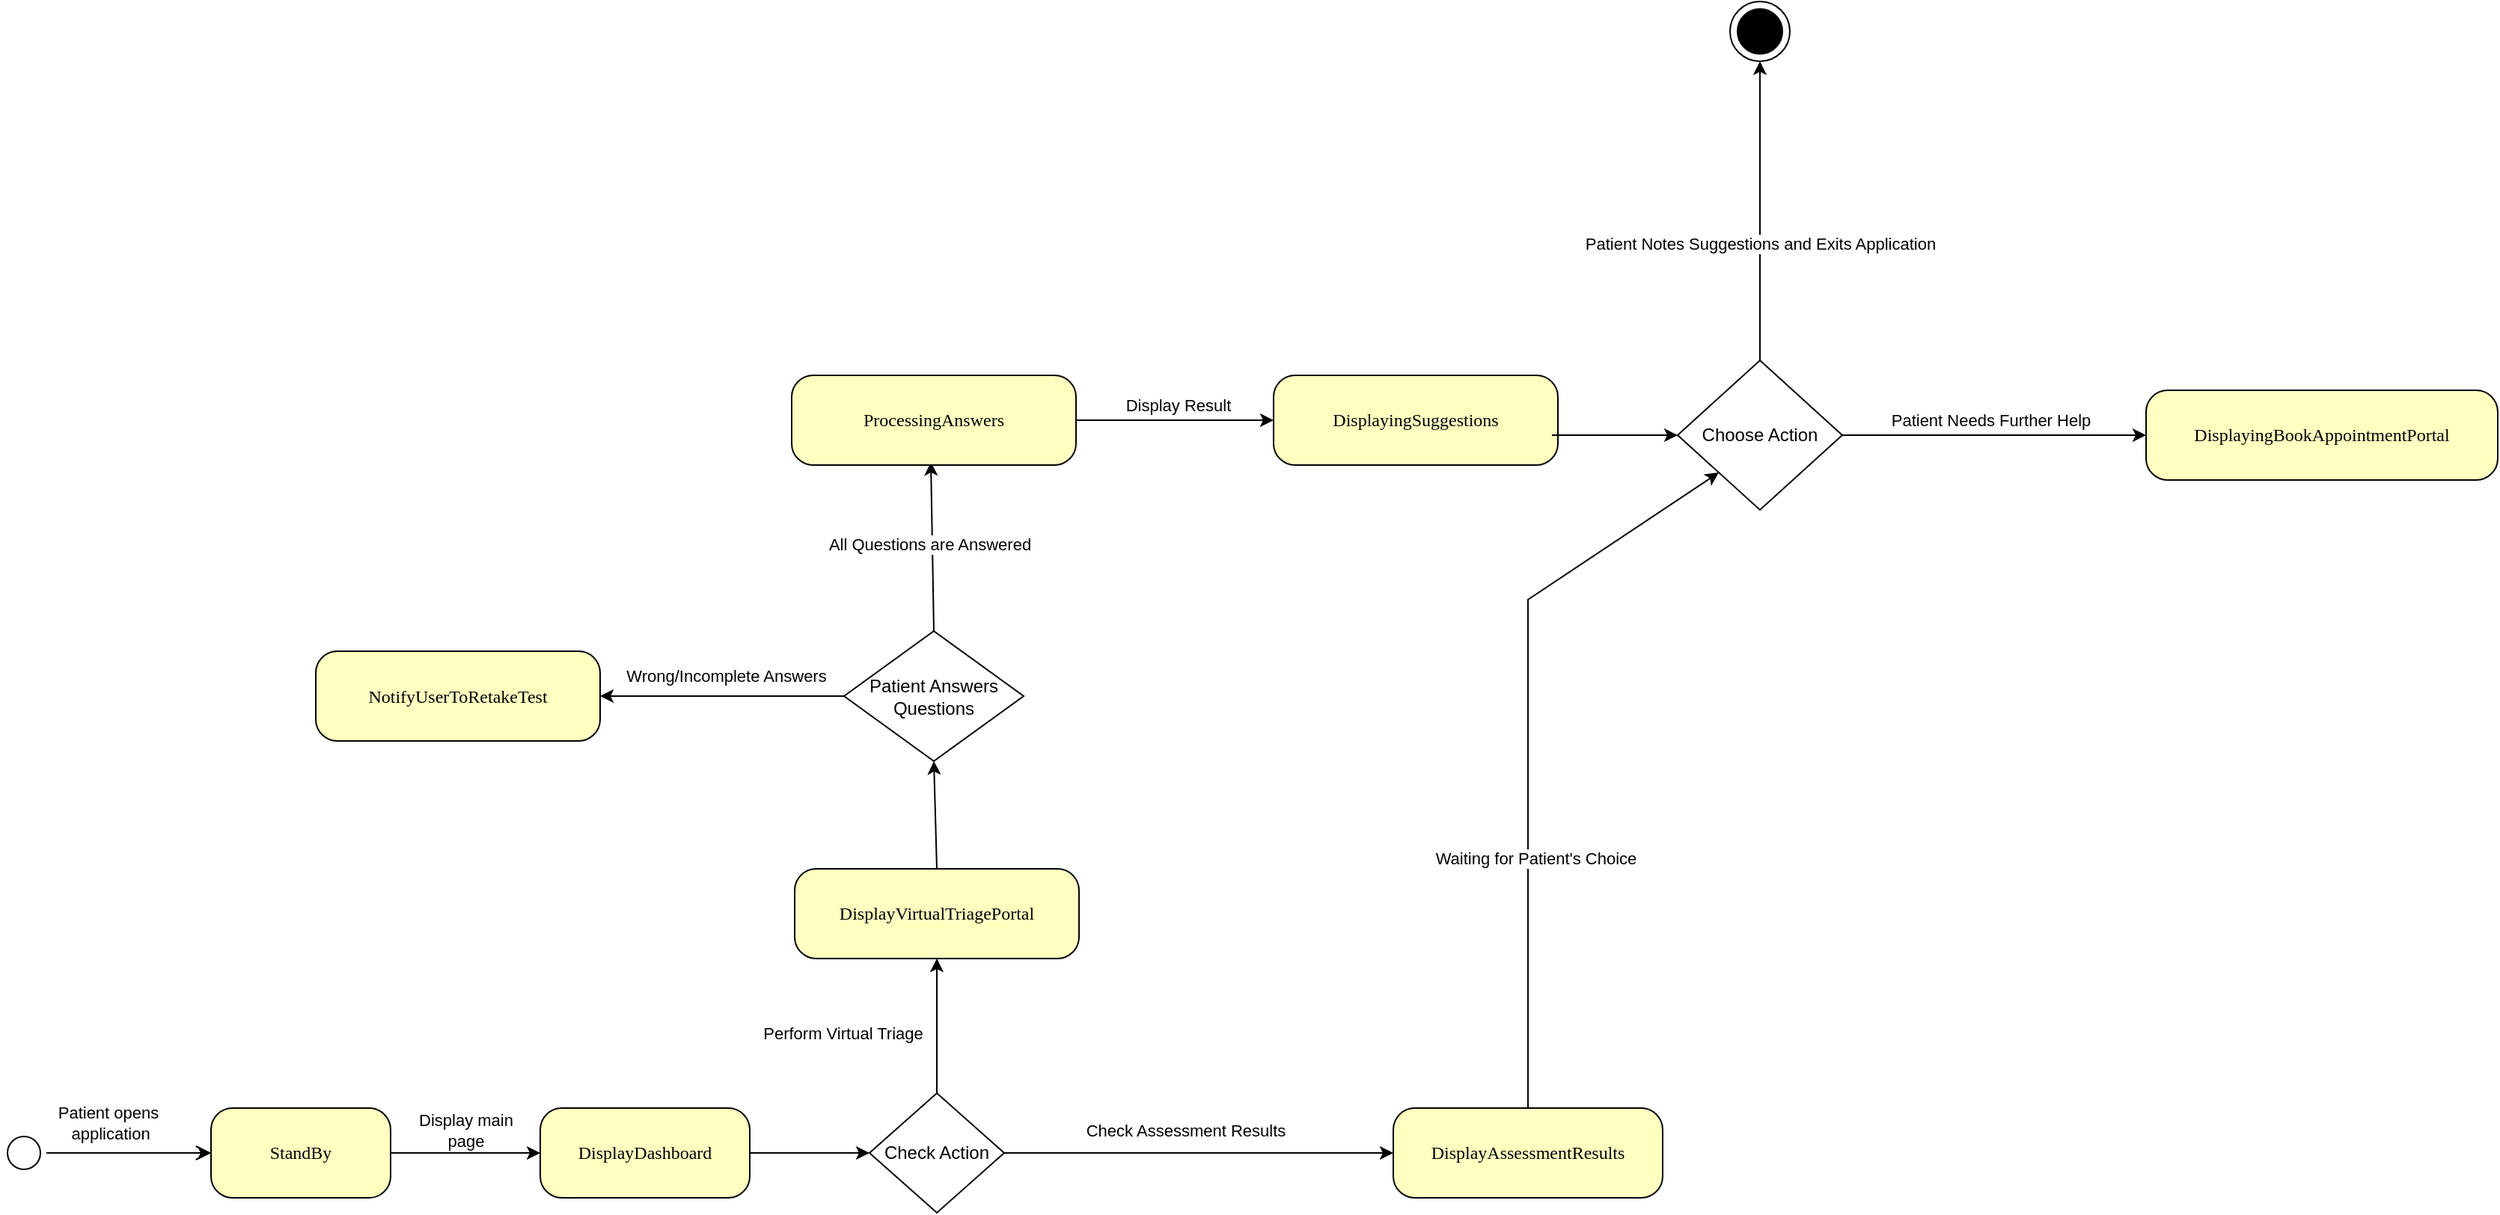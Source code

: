 <mxfile version="24.7.17">
  <diagram name="Page-1" id="58cdce13-f638-feb5-8d6f-7d28b1aa9fa0">
    <mxGraphModel dx="1213" dy="1513" grid="1" gridSize="10" guides="1" tooltips="1" connect="1" arrows="1" fold="1" page="1" pageScale="1" pageWidth="1100" pageHeight="850" background="none" math="0" shadow="0">
      <root>
        <mxCell id="0" />
        <mxCell id="1" parent="0" />
        <mxCell id="khgSbVMLil51bQNxHi0z-4" value="" style="edgeStyle=orthogonalEdgeStyle;rounded=0;orthogonalLoop=1;jettySize=auto;html=1;" parent="1" source="382b91b5511bd0f7-1" target="382b91b5511bd0f7-6" edge="1">
          <mxGeometry relative="1" as="geometry" />
        </mxCell>
        <mxCell id="382b91b5511bd0f7-1" value="" style="ellipse;html=1;shape=startState;fillColor=#FFFFFF;strokeColor=#050000;rounded=1;shadow=0;comic=0;labelBackgroundColor=none;fontFamily=Verdana;fontSize=12;fontColor=#000000;align=center;direction=south;" parent="1" vertex="1">
          <mxGeometry x="100" y="135" width="30" height="30" as="geometry" />
        </mxCell>
        <mxCell id="382b91b5511bd0f7-6" value="StandBy" style="rounded=1;whiteSpace=wrap;html=1;arcSize=24;fillColor=#ffffc0;strokeColor=#000000;shadow=0;comic=0;labelBackgroundColor=none;fontFamily=Verdana;fontSize=12;fontColor=#000000;align=center;" parent="1" vertex="1">
          <mxGeometry x="240" y="120" width="120" height="60" as="geometry" />
        </mxCell>
        <mxCell id="382b91b5511bd0f7-7" value="DisplayDashboard" style="rounded=1;whiteSpace=wrap;html=1;arcSize=24;fillColor=#ffffc0;strokeColor=#030000;shadow=0;comic=0;labelBackgroundColor=none;fontFamily=Verdana;fontSize=12;fontColor=#000000;align=center;" parent="1" vertex="1">
          <mxGeometry x="460" y="120" width="140" height="60" as="geometry" />
        </mxCell>
        <mxCell id="2a3bc250acf0617d-9" style="edgeStyle=orthogonalEdgeStyle;html=1;labelBackgroundColor=none;endArrow=open;endSize=8;strokeColor=#030000;fontFamily=Verdana;fontSize=12;align=left;" parent="1" source="382b91b5511bd0f7-1" target="382b91b5511bd0f7-6" edge="1">
          <mxGeometry relative="1" as="geometry" />
        </mxCell>
        <mxCell id="khgSbVMLil51bQNxHi0z-3" value="Patient opens&lt;br&gt;&amp;nbsp;application" style="edgeLabel;html=1;align=center;verticalAlign=middle;resizable=0;points=[];" parent="2a3bc250acf0617d-9" vertex="1" connectable="0">
          <mxGeometry x="-0.258" y="-1" relative="1" as="geometry">
            <mxPoint y="-21" as="offset" />
          </mxGeometry>
        </mxCell>
        <mxCell id="khgSbVMLil51bQNxHi0z-1" value="" style="endArrow=classic;html=1;rounded=0;exitX=1;exitY=0.5;exitDx=0;exitDy=0;entryX=0;entryY=0.5;entryDx=0;entryDy=0;" parent="1" source="382b91b5511bd0f7-6" target="382b91b5511bd0f7-7" edge="1">
          <mxGeometry width="50" height="50" relative="1" as="geometry">
            <mxPoint x="520" y="270" as="sourcePoint" />
            <mxPoint x="570" y="220" as="targetPoint" />
          </mxGeometry>
        </mxCell>
        <mxCell id="khgSbVMLil51bQNxHi0z-5" value="Display main&lt;br&gt;page" style="edgeLabel;html=1;align=center;verticalAlign=middle;resizable=0;points=[];" parent="khgSbVMLil51bQNxHi0z-1" vertex="1" connectable="0">
          <mxGeometry x="-0.247" y="1" relative="1" as="geometry">
            <mxPoint x="12" y="-14" as="offset" />
          </mxGeometry>
        </mxCell>
        <mxCell id="khgSbVMLil51bQNxHi0z-6" value="" style="endArrow=classic;html=1;rounded=0;entryX=0;entryY=0.5;entryDx=0;entryDy=0;" parent="1" target="khgSbVMLil51bQNxHi0z-8" edge="1">
          <mxGeometry width="50" height="50" relative="1" as="geometry">
            <mxPoint x="600" y="150" as="sourcePoint" />
            <mxPoint x="700" y="150" as="targetPoint" />
          </mxGeometry>
        </mxCell>
        <mxCell id="khgSbVMLil51bQNxHi0z-8" value="Check Action" style="rhombus;whiteSpace=wrap;html=1;" parent="1" vertex="1">
          <mxGeometry x="680" y="110" width="90" height="80" as="geometry" />
        </mxCell>
        <mxCell id="shUVQg2UjGjNlmGBmeMp-3" value="" style="endArrow=classic;html=1;rounded=0;exitX=1;exitY=0.5;exitDx=0;exitDy=0;" parent="1" source="khgSbVMLil51bQNxHi0z-8" edge="1" target="YRQ_vVGaFmczx08vMhQU-2">
          <mxGeometry width="50" height="50" relative="1" as="geometry">
            <mxPoint x="810" y="149.5" as="sourcePoint" />
            <mxPoint x="940" y="150" as="targetPoint" />
          </mxGeometry>
        </mxCell>
        <mxCell id="shUVQg2UjGjNlmGBmeMp-4" value="Check Assessment Results" style="edgeLabel;html=1;align=center;verticalAlign=middle;resizable=0;points=[];" parent="shUVQg2UjGjNlmGBmeMp-3" vertex="1" connectable="0">
          <mxGeometry x="0.129" y="1" relative="1" as="geometry">
            <mxPoint x="-26" y="-14" as="offset" />
          </mxGeometry>
        </mxCell>
        <mxCell id="shUVQg2UjGjNlmGBmeMp-5" value="" style="endArrow=classic;html=1;rounded=0;exitX=0.5;exitY=0;exitDx=0;exitDy=0;entryX=0.5;entryY=1;entryDx=0;entryDy=0;" parent="1" source="khgSbVMLil51bQNxHi0z-8" edge="1" target="YRQ_vVGaFmczx08vMhQU-3">
          <mxGeometry width="50" height="50" relative="1" as="geometry">
            <mxPoint x="520" y="20" as="sourcePoint" />
            <mxPoint x="725" y="-10" as="targetPoint" />
          </mxGeometry>
        </mxCell>
        <mxCell id="YRQ_vVGaFmczx08vMhQU-1" value="Perform Virtual Triage" style="edgeLabel;html=1;align=center;verticalAlign=middle;resizable=0;points=[];" vertex="1" connectable="0" parent="1">
          <mxGeometry x="652" y="50" as="geometry">
            <mxPoint x="10" y="20" as="offset" />
          </mxGeometry>
        </mxCell>
        <mxCell id="YRQ_vVGaFmczx08vMhQU-2" value="DisplayAssessmentResults" style="rounded=1;whiteSpace=wrap;html=1;arcSize=24;fillColor=#ffffc0;strokeColor=#030000;shadow=0;comic=0;labelBackgroundColor=none;fontFamily=Verdana;fontSize=12;fontColor=#000000;align=center;" vertex="1" parent="1">
          <mxGeometry x="1030" y="120" width="180" height="60" as="geometry" />
        </mxCell>
        <mxCell id="YRQ_vVGaFmczx08vMhQU-3" value="DisplayVirtualTriagePortal" style="rounded=1;whiteSpace=wrap;html=1;arcSize=24;fillColor=#ffffc0;strokeColor=#030000;shadow=0;comic=0;labelBackgroundColor=none;fontFamily=Verdana;fontSize=12;fontColor=#000000;align=center;" vertex="1" parent="1">
          <mxGeometry x="630" y="-40" width="190" height="60" as="geometry" />
        </mxCell>
        <mxCell id="YRQ_vVGaFmczx08vMhQU-5" value="" style="endArrow=classic;html=1;rounded=0;entryX=0.5;entryY=1;entryDx=0;entryDy=0;exitX=0.5;exitY=0;exitDx=0;exitDy=0;" edge="1" parent="1" source="YRQ_vVGaFmczx08vMhQU-3" target="YRQ_vVGaFmczx08vMhQU-6">
          <mxGeometry width="50" height="50" relative="1" as="geometry">
            <mxPoint x="720" y="-50" as="sourcePoint" />
            <mxPoint x="700" y="-140" as="targetPoint" />
          </mxGeometry>
        </mxCell>
        <mxCell id="YRQ_vVGaFmczx08vMhQU-6" value="Patient Answers&lt;br&gt;Questions" style="rhombus;whiteSpace=wrap;html=1;" vertex="1" parent="1">
          <mxGeometry x="663" y="-199" width="120" height="87" as="geometry" />
        </mxCell>
        <mxCell id="YRQ_vVGaFmczx08vMhQU-7" value="" style="endArrow=classic;html=1;rounded=0;exitX=0.5;exitY=0;exitDx=0;exitDy=0;" edge="1" parent="1" source="YRQ_vVGaFmczx08vMhQU-6">
          <mxGeometry width="50" height="50" relative="1" as="geometry">
            <mxPoint x="520" y="-30" as="sourcePoint" />
            <mxPoint x="721" y="-312" as="targetPoint" />
          </mxGeometry>
        </mxCell>
        <mxCell id="YRQ_vVGaFmczx08vMhQU-8" value="All Questions are Answered" style="edgeLabel;html=1;align=center;verticalAlign=middle;resizable=0;points=[];" vertex="1" connectable="0" parent="YRQ_vVGaFmczx08vMhQU-7">
          <mxGeometry x="0.241" y="3" relative="1" as="geometry">
            <mxPoint x="1" y="12" as="offset" />
          </mxGeometry>
        </mxCell>
        <mxCell id="YRQ_vVGaFmczx08vMhQU-9" value="ProcessingAnswers" style="rounded=1;whiteSpace=wrap;html=1;arcSize=24;fillColor=#ffffc0;strokeColor=#030000;shadow=0;comic=0;labelBackgroundColor=none;fontFamily=Verdana;fontSize=12;fontColor=#000000;align=center;" vertex="1" parent="1">
          <mxGeometry x="628" y="-370" width="190" height="60" as="geometry" />
        </mxCell>
        <mxCell id="YRQ_vVGaFmczx08vMhQU-10" value="DisplayingSuggestions" style="rounded=1;whiteSpace=wrap;html=1;arcSize=24;fillColor=#ffffc0;strokeColor=#030000;shadow=0;comic=0;labelBackgroundColor=none;fontFamily=Verdana;fontSize=12;fontColor=#000000;align=center;" vertex="1" parent="1">
          <mxGeometry x="950" y="-370" width="190" height="60" as="geometry" />
        </mxCell>
        <mxCell id="YRQ_vVGaFmczx08vMhQU-11" value="" style="endArrow=classic;html=1;rounded=0;exitX=1;exitY=0.5;exitDx=0;exitDy=0;entryX=0;entryY=0.5;entryDx=0;entryDy=0;" edge="1" parent="1" source="YRQ_vVGaFmczx08vMhQU-9" target="YRQ_vVGaFmczx08vMhQU-10">
          <mxGeometry width="50" height="50" relative="1" as="geometry">
            <mxPoint x="520" y="-130" as="sourcePoint" />
            <mxPoint x="570" y="-180" as="targetPoint" />
          </mxGeometry>
        </mxCell>
        <mxCell id="YRQ_vVGaFmczx08vMhQU-12" value="Display Result" style="edgeLabel;html=1;align=center;verticalAlign=middle;resizable=0;points=[];" vertex="1" connectable="0" parent="YRQ_vVGaFmczx08vMhQU-11">
          <mxGeometry x="0.257" y="-2" relative="1" as="geometry">
            <mxPoint x="-15" y="-12" as="offset" />
          </mxGeometry>
        </mxCell>
        <mxCell id="YRQ_vVGaFmczx08vMhQU-13" value="Choose Action" style="rhombus;whiteSpace=wrap;html=1;" vertex="1" parent="1">
          <mxGeometry x="1220" y="-380" width="110" height="100" as="geometry" />
        </mxCell>
        <mxCell id="YRQ_vVGaFmczx08vMhQU-14" value="" style="endArrow=classic;html=1;rounded=0;entryX=0;entryY=0.5;entryDx=0;entryDy=0;" edge="1" parent="1" target="YRQ_vVGaFmczx08vMhQU-13">
          <mxGeometry width="50" height="50" relative="1" as="geometry">
            <mxPoint x="1136" y="-330" as="sourcePoint" />
            <mxPoint x="1000" y="-180" as="targetPoint" />
          </mxGeometry>
        </mxCell>
        <mxCell id="YRQ_vVGaFmczx08vMhQU-17" value="" style="shape=mxgraph.sysml.actFinal;html=1;verticalLabelPosition=bottom;labelBackgroundColor=#ffffff;verticalAlign=top;" vertex="1" parent="1">
          <mxGeometry x="1255" y="-620" width="40" height="40" as="geometry" />
        </mxCell>
        <mxCell id="YRQ_vVGaFmczx08vMhQU-18" value="" style="endArrow=classic;html=1;rounded=0;exitX=1;exitY=0.5;exitDx=0;exitDy=0;" edge="1" parent="1" source="YRQ_vVGaFmczx08vMhQU-13" target="YRQ_vVGaFmczx08vMhQU-20">
          <mxGeometry width="50" height="50" relative="1" as="geometry">
            <mxPoint x="1380" y="-230" as="sourcePoint" />
            <mxPoint x="1295" y="-210" as="targetPoint" />
          </mxGeometry>
        </mxCell>
        <mxCell id="YRQ_vVGaFmczx08vMhQU-19" value="Patient Needs Further Help" style="edgeLabel;html=1;align=center;verticalAlign=middle;resizable=0;points=[];" vertex="1" connectable="0" parent="YRQ_vVGaFmczx08vMhQU-18">
          <mxGeometry x="-0.029" relative="1" as="geometry">
            <mxPoint y="-10" as="offset" />
          </mxGeometry>
        </mxCell>
        <mxCell id="YRQ_vVGaFmczx08vMhQU-20" value="DisplayingBookAppointmentPortal" style="rounded=1;whiteSpace=wrap;html=1;arcSize=24;fillColor=#ffffc0;strokeColor=#030000;shadow=0;comic=0;labelBackgroundColor=none;fontFamily=Verdana;fontSize=12;fontColor=#000000;align=center;" vertex="1" parent="1">
          <mxGeometry x="1533" y="-360" width="235" height="60" as="geometry" />
        </mxCell>
        <mxCell id="YRQ_vVGaFmczx08vMhQU-22" value="" style="endArrow=classic;html=1;rounded=0;exitX=0.5;exitY=0;exitDx=0;exitDy=0;entryX=0.5;entryY=1;entryDx=0;entryDy=0;entryPerimeter=0;" edge="1" parent="1" source="YRQ_vVGaFmczx08vMhQU-13" target="YRQ_vVGaFmczx08vMhQU-17">
          <mxGeometry width="50" height="50" relative="1" as="geometry">
            <mxPoint x="1230" y="-130" as="sourcePoint" />
            <mxPoint x="1280" y="-140" as="targetPoint" />
          </mxGeometry>
        </mxCell>
        <mxCell id="YRQ_vVGaFmczx08vMhQU-23" value="Patient Notes Suggestions and Exits Application" style="edgeLabel;html=1;align=center;verticalAlign=middle;resizable=0;points=[];" vertex="1" connectable="0" parent="YRQ_vVGaFmczx08vMhQU-22">
          <mxGeometry x="-0.222" relative="1" as="geometry">
            <mxPoint as="offset" />
          </mxGeometry>
        </mxCell>
        <mxCell id="YRQ_vVGaFmczx08vMhQU-25" value="" style="endArrow=classic;html=1;rounded=0;entryX=0;entryY=1;entryDx=0;entryDy=0;exitX=0.5;exitY=0;exitDx=0;exitDy=0;" edge="1" parent="1" source="YRQ_vVGaFmczx08vMhQU-2" target="YRQ_vVGaFmczx08vMhQU-13">
          <mxGeometry width="50" height="50" relative="1" as="geometry">
            <mxPoint x="1030" y="110" as="sourcePoint" />
            <mxPoint x="1280" y="-80" as="targetPoint" />
            <Array as="points">
              <mxPoint x="1120" y="-220" />
            </Array>
          </mxGeometry>
        </mxCell>
        <mxCell id="YRQ_vVGaFmczx08vMhQU-27" value="Waiting for Patient&#39;s Choice" style="edgeLabel;html=1;align=center;verticalAlign=middle;resizable=0;points=[];" vertex="1" connectable="0" parent="YRQ_vVGaFmczx08vMhQU-25">
          <mxGeometry x="-0.32" y="-5" relative="1" as="geometry">
            <mxPoint as="offset" />
          </mxGeometry>
        </mxCell>
        <mxCell id="YRQ_vVGaFmczx08vMhQU-28" value="" style="endArrow=classic;html=1;rounded=0;exitX=0;exitY=0.5;exitDx=0;exitDy=0;entryX=1;entryY=0.5;entryDx=0;entryDy=0;" edge="1" parent="1" source="YRQ_vVGaFmczx08vMhQU-6" target="YRQ_vVGaFmczx08vMhQU-29">
          <mxGeometry width="50" height="50" relative="1" as="geometry">
            <mxPoint x="790" y="-230" as="sourcePoint" />
            <mxPoint x="440" y="-155" as="targetPoint" />
            <Array as="points" />
          </mxGeometry>
        </mxCell>
        <mxCell id="YRQ_vVGaFmczx08vMhQU-30" value="Wrong/Incomplete Answers" style="edgeLabel;html=1;align=center;verticalAlign=middle;resizable=0;points=[];" vertex="1" connectable="0" parent="YRQ_vVGaFmczx08vMhQU-28">
          <mxGeometry x="-0.027" y="2" relative="1" as="geometry">
            <mxPoint y="-16" as="offset" />
          </mxGeometry>
        </mxCell>
        <mxCell id="YRQ_vVGaFmczx08vMhQU-29" value="NotifyUserToRetakeTest" style="rounded=1;whiteSpace=wrap;html=1;arcSize=24;fillColor=#ffffc0;strokeColor=#030000;shadow=0;comic=0;labelBackgroundColor=none;fontFamily=Verdana;fontSize=12;fontColor=#000000;align=center;" vertex="1" parent="1">
          <mxGeometry x="310" y="-185.5" width="190" height="60" as="geometry" />
        </mxCell>
      </root>
    </mxGraphModel>
  </diagram>
</mxfile>

